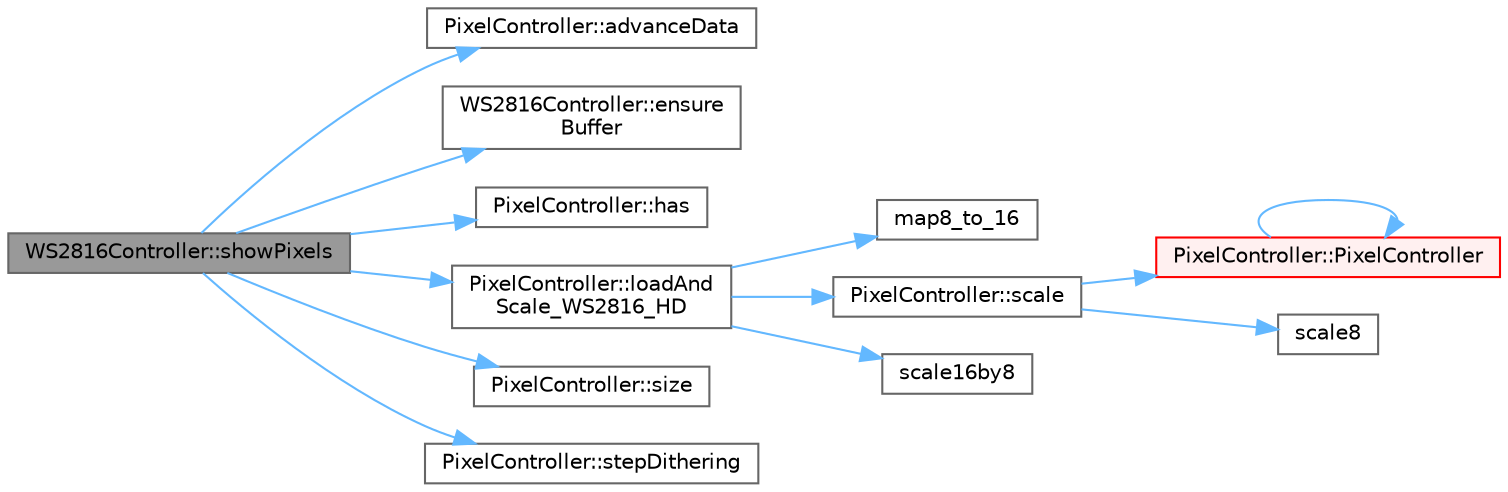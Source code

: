 digraph "WS2816Controller::showPixels"
{
 // LATEX_PDF_SIZE
  bgcolor="transparent";
  edge [fontname=Helvetica,fontsize=10,labelfontname=Helvetica,labelfontsize=10];
  node [fontname=Helvetica,fontsize=10,shape=box,height=0.2,width=0.4];
  rankdir="LR";
  Node1 [id="Node000001",label="WS2816Controller::showPixels",height=0.2,width=0.4,color="gray40", fillcolor="grey60", style="filled", fontcolor="black",tooltip="Send the LED data to the strip."];
  Node1 -> Node2 [id="edge1_Node000001_Node000002",color="steelblue1",style="solid",tooltip=" "];
  Node2 [id="Node000002",label="PixelController::advanceData",height=0.2,width=0.4,color="grey40", fillcolor="white", style="filled",URL="$d0/dee/struct_pixel_controller_ab44f62f166d162bd1e3b095b368feef2.html#ab44f62f166d162bd1e3b095b368feef2",tooltip="Advance the data pointer forward, adjust position counter."];
  Node1 -> Node3 [id="edge2_Node000001_Node000003",color="steelblue1",style="solid",tooltip=" "];
  Node3 [id="Node000003",label="WS2816Controller::ensure\lBuffer",height=0.2,width=0.4,color="grey40", fillcolor="white", style="filled",URL="$dd/dbc/class_w_s2816_controller_a46a9b651570db7447dc4222a971a8ed7.html#a46a9b651570db7447dc4222a971a8ed7",tooltip=" "];
  Node1 -> Node4 [id="edge3_Node000001_Node000004",color="steelblue1",style="solid",tooltip=" "];
  Node4 [id="Node000004",label="PixelController::has",height=0.2,width=0.4,color="grey40", fillcolor="white", style="filled",URL="$d0/dee/struct_pixel_controller_ac13f3e00855fcf6125ea27543c2fb48c.html#ac13f3e00855fcf6125ea27543c2fb48c",tooltip="Do we have n pixels left to process?"];
  Node1 -> Node5 [id="edge4_Node000001_Node000005",color="steelblue1",style="solid",tooltip=" "];
  Node5 [id="Node000005",label="PixelController::loadAnd\lScale_WS2816_HD",height=0.2,width=0.4,color="grey40", fillcolor="white", style="filled",URL="$d0/dee/struct_pixel_controller_a052385f847c0e13b506fe7003320e907.html#a052385f847c0e13b506fe7003320e907",tooltip=" "];
  Node5 -> Node6 [id="edge5_Node000005_Node000006",color="steelblue1",style="solid",tooltip=" "];
  Node6 [id="Node000006",label="map8_to_16",height=0.2,width=0.4,color="grey40", fillcolor="white", style="filled",URL="$d1/d12/group__intmap_gab217a118917847ecb8148cdc41fa6e07.html#gab217a118917847ecb8148cdc41fa6e07",tooltip=" "];
  Node5 -> Node7 [id="edge6_Node000005_Node000007",color="steelblue1",style="solid",tooltip=" "];
  Node7 [id="Node000007",label="PixelController::scale",height=0.2,width=0.4,color="grey40", fillcolor="white", style="filled",URL="$d0/dee/struct_pixel_controller_a060678fc5a4cf518e155ed3a6145b8d4.html#a060678fc5a4cf518e155ed3a6145b8d4",tooltip="Scale a value using the per-channel scale data."];
  Node7 -> Node8 [id="edge7_Node000007_Node000008",color="steelblue1",style="solid",tooltip=" "];
  Node8 [id="Node000008",label="PixelController::PixelController",height=0.2,width=0.4,color="red", fillcolor="#FFF0F0", style="filled",URL="$d0/dee/struct_pixel_controller_ae44229e20fb4ba4473b057dcda87122e.html#ae44229e20fb4ba4473b057dcda87122e",tooltip="Copy constructor."];
  Node8 -> Node8 [id="edge8_Node000008_Node000008",color="steelblue1",style="solid",tooltip=" "];
  Node7 -> Node10 [id="edge9_Node000007_Node000010",color="steelblue1",style="solid",tooltip=" "];
  Node10 [id="Node000010",label="scale8",height=0.2,width=0.4,color="grey40", fillcolor="white", style="filled",URL="$d0/da8/group___scaling_gad7535ccda9c92470c4e6ee0265585555.html#gad7535ccda9c92470c4e6ee0265585555",tooltip="Scale one byte by a second one, which is treated as the numerator of a fraction whose denominator is ..."];
  Node5 -> Node11 [id="edge10_Node000005_Node000011",color="steelblue1",style="solid",tooltip=" "];
  Node11 [id="Node000011",label="scale16by8",height=0.2,width=0.4,color="grey40", fillcolor="white", style="filled",URL="$d0/da8/group___scaling_gaa51d5b048c2a4a20a00bddcdc257daaf.html#gaa51d5b048c2a4a20a00bddcdc257daaf",tooltip="Scale a 16-bit unsigned value by an 8-bit value, which is treated as the numerator of a fraction whos..."];
  Node1 -> Node12 [id="edge11_Node000001_Node000012",color="steelblue1",style="solid",tooltip=" "];
  Node12 [id="Node000012",label="PixelController::size",height=0.2,width=0.4,color="grey40", fillcolor="white", style="filled",URL="$d0/dee/struct_pixel_controller_a85305135ad8ad18edcd32dfc7431c660.html#a85305135ad8ad18edcd32dfc7431c660",tooltip="Get the length of the LED strip."];
  Node1 -> Node13 [id="edge12_Node000001_Node000013",color="steelblue1",style="solid",tooltip=" "];
  Node13 [id="Node000013",label="PixelController::stepDithering",height=0.2,width=0.4,color="grey40", fillcolor="white", style="filled",URL="$d0/dee/struct_pixel_controller_ac7cb7840989882cce60218ac43dbe8ef.html#ac7cb7840989882cce60218ac43dbe8ef",tooltip="Step the dithering forward."];
}
